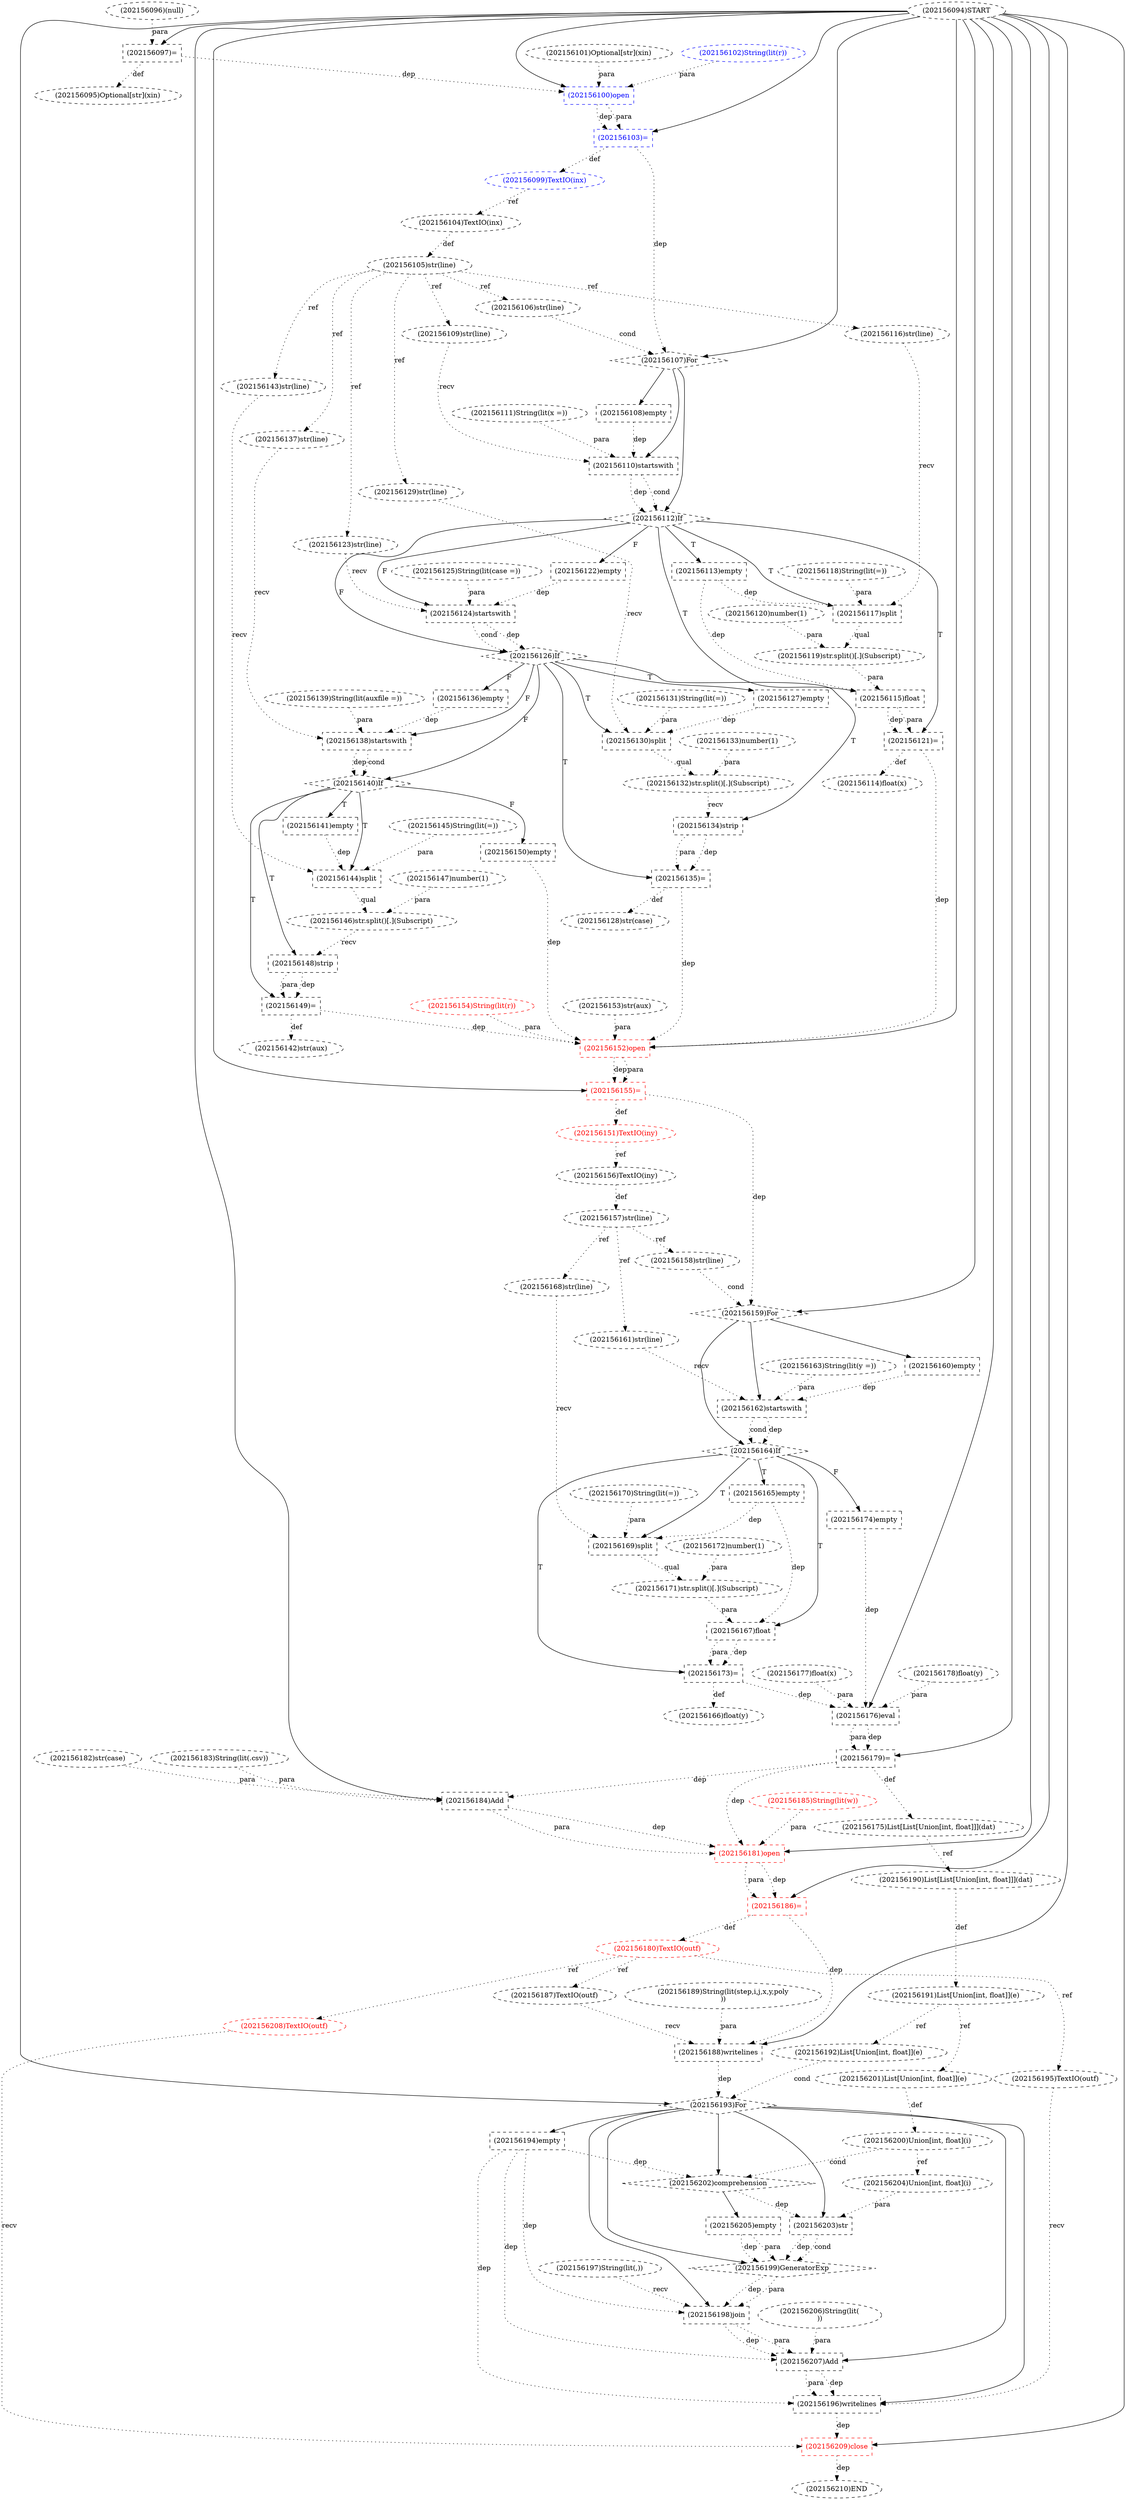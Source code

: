 digraph G {
1 [label="(202156150)empty" shape=box style=dashed]
2 [label="(202156166)float(y)" shape=ellipse style=dashed]
3 [label="(202156109)str(line)" shape=ellipse style=dashed]
4 [label="(202156125)String(lit(case =))" shape=ellipse style=dashed]
5 [label="(202156157)str(line)" shape=ellipse style=dashed]
6 [label="(202156155)=" shape=box style=dashed color=red fontcolor=red]
7 [label="(202156172)number(1)" shape=ellipse style=dashed]
8 [label="(202156194)empty" shape=box style=dashed]
9 [label="(202156158)str(line)" shape=ellipse style=dashed]
10 [label="(202156129)str(line)" shape=ellipse style=dashed]
11 [label="(202156103)=" shape=box style=dashed color=blue fontcolor=blue]
12 [label="(202156167)float" shape=box style=dashed]
13 [label="(202156126)If" shape=diamond style=dashed]
14 [label="(202156136)empty" shape=box style=dashed]
15 [label="(202156102)String(lit(r))" shape=ellipse style=dashed color=blue fontcolor=blue]
16 [label="(202156108)empty" shape=box style=dashed]
17 [label="(202156100)open" shape=box style=dashed color=blue fontcolor=blue]
18 [label="(202156123)str(line)" shape=ellipse style=dashed]
19 [label="(202156141)empty" shape=box style=dashed]
20 [label="(202156178)float(y)" shape=ellipse style=dashed]
21 [label="(202156174)empty" shape=box style=dashed]
22 [label="(202156095)Optional[str](xin)" shape=ellipse style=dashed]
23 [label="(202156203)str" shape=box style=dashed]
24 [label="(202156198)join" shape=box style=dashed]
25 [label="(202156171)str.split()[.](Subscript)" shape=ellipse style=dashed]
26 [label="(202156137)str(line)" shape=ellipse style=dashed]
27 [label="(202156111)String(lit(x =))" shape=ellipse style=dashed]
28 [label="(202156176)eval" shape=box style=dashed]
29 [label="(202156181)open" shape=box style=dashed color=red fontcolor=red]
30 [label="(202156186)=" shape=box style=dashed color=red fontcolor=red]
31 [label="(202156104)TextIO(inx)" shape=ellipse style=dashed]
32 [label="(202156121)=" shape=box style=dashed]
33 [label="(202156156)TextIO(iny)" shape=ellipse style=dashed]
34 [label="(202156110)startswith" shape=box style=dashed]
35 [label="(202156169)split" shape=box style=dashed]
36 [label="(202156182)str(case)" shape=ellipse style=dashed]
37 [label="(202156188)writelines" shape=box style=dashed]
38 [label="(202156173)=" shape=box style=dashed]
39 [label="(202156096)(null)" shape=ellipse style=dashed]
40 [label="(202156149)=" shape=box style=dashed]
41 [label="(202156190)List[List[Union[int, float]]](dat)" shape=ellipse style=dashed]
42 [label="(202156117)split" shape=box style=dashed]
43 [label="(202156183)String(lit(.csv))" shape=ellipse style=dashed]
44 [label="(202156208)TextIO(outf)" shape=ellipse style=dashed color=red fontcolor=red]
45 [label="(202156175)List[List[Union[int, float]]](dat)" shape=ellipse style=dashed]
46 [label="(202156133)number(1)" shape=ellipse style=dashed]
47 [label="(202156097)=" shape=box style=dashed]
48 [label="(202156146)str.split()[.](Subscript)" shape=ellipse style=dashed]
49 [label="(202156207)Add" shape=box style=dashed]
50 [label="(202156204)Union[int, float](i)" shape=ellipse style=dashed]
51 [label="(202156112)If" shape=diamond style=dashed]
52 [label="(202156105)str(line)" shape=ellipse style=dashed]
53 [label="(202156177)float(x)" shape=ellipse style=dashed]
54 [label="(202156151)TextIO(iny)" shape=ellipse style=dashed color=red fontcolor=red]
55 [label="(202156116)str(line)" shape=ellipse style=dashed]
56 [label="(202156162)startswith" shape=box style=dashed]
57 [label="(202156142)str(aux)" shape=ellipse style=dashed]
58 [label="(202156187)TextIO(outf)" shape=ellipse style=dashed]
59 [label="(202156209)close" shape=box style=dashed color=red fontcolor=red]
60 [label="(202156131)String(lit(=))" shape=ellipse style=dashed]
61 [label="(202156124)startswith" shape=box style=dashed]
62 [label="(202156154)String(lit(r))" shape=ellipse style=dashed color=red fontcolor=red]
63 [label="(202156168)str(line)" shape=ellipse style=dashed]
64 [label="(202156179)=" shape=box style=dashed]
65 [label="(202156191)List[Union[int, float]](e)" shape=ellipse style=dashed]
66 [label="(202156128)str(case)" shape=ellipse style=dashed]
67 [label="(202156163)String(lit(y =))" shape=ellipse style=dashed]
68 [label="(202156132)str.split()[.](Subscript)" shape=ellipse style=dashed]
69 [label="(202156206)String(lit(
))" shape=ellipse style=dashed]
70 [label="(202156140)If" shape=diamond style=dashed]
71 [label="(202156115)float" shape=box style=dashed]
72 [label="(202156099)TextIO(inx)" shape=ellipse style=dashed color=blue fontcolor=blue]
73 [label="(202156114)float(x)" shape=ellipse style=dashed]
74 [label="(202156127)empty" shape=box style=dashed]
75 [label="(202156164)If" shape=diamond style=dashed]
76 [label="(202156193)For" shape=diamond style=dashed]
77 [label="(202156196)writelines" shape=box style=dashed]
78 [label="(202156200)Union[int, float](i)" shape=ellipse style=dashed]
79 [label="(202156170)String(lit(=))" shape=ellipse style=dashed]
80 [label="(202156094)START" style=dashed]
81 [label="(202156160)empty" shape=box style=dashed]
82 [label="(202156101)Optional[str](xin)" shape=ellipse style=dashed]
83 [label="(202156152)open" shape=box style=dashed color=red fontcolor=red]
84 [label="(202156122)empty" shape=box style=dashed]
85 [label="(202156134)strip" shape=box style=dashed]
86 [label="(202156180)TextIO(outf)" shape=ellipse style=dashed color=red fontcolor=red]
87 [label="(202156161)str(line)" shape=ellipse style=dashed]
88 [label="(202156119)str.split()[.](Subscript)" shape=ellipse style=dashed]
89 [label="(202156113)empty" shape=box style=dashed]
90 [label="(202156143)str(line)" shape=ellipse style=dashed]
91 [label="(202156138)startswith" shape=box style=dashed]
92 [label="(202156118)String(lit(=))" shape=ellipse style=dashed]
93 [label="(202156120)number(1)" shape=ellipse style=dashed]
94 [label="(202156165)empty" shape=box style=dashed]
95 [label="(202156197)String(lit(,))" shape=ellipse style=dashed]
96 [label="(202156192)List[Union[int, float]](e)" shape=ellipse style=dashed]
97 [label="(202156130)split" shape=box style=dashed]
98 [label="(202156147)number(1)" shape=ellipse style=dashed]
99 [label="(202156199)GeneratorExp" shape=diamond style=dashed]
100 [label="(202156139)String(lit(auxfile =))" shape=ellipse style=dashed]
101 [label="(202156195)TextIO(outf)" shape=ellipse style=dashed]
102 [label="(202156153)str(aux)" shape=ellipse style=dashed]
103 [label="(202156189)String(lit(step,i,j,x,y,poly
))" shape=ellipse style=dashed]
104 [label="(202156135)=" shape=box style=dashed]
105 [label="(202156144)split" shape=box style=dashed]
106 [label="(202156148)strip" shape=box style=dashed]
107 [label="(202156145)String(lit(=))" shape=ellipse style=dashed]
108 [label="(202156205)empty" shape=box style=dashed]
109 [label="(202156210)END" style=dashed]
110 [label="(202156202)comprehension" shape=diamond style=dashed]
111 [label="(202156106)str(line)" shape=ellipse style=dashed]
112 [label="(202156107)For" shape=diamond style=dashed]
113 [label="(202156159)For" shape=diamond style=dashed]
114 [label="(202156201)List[Union[int, float]](e)" shape=ellipse style=dashed]
115 [label="(202156185)String(lit(w))" shape=ellipse style=dashed color=red fontcolor=red]
116 [label="(202156184)Add" shape=box style=dashed]
70 -> 1 [label="F"];
38 -> 2 [label="def" style=dotted];
52 -> 3 [label="ref" style=dotted];
33 -> 5 [label="def" style=dotted];
80 -> 6 [label="" style=solid];
83 -> 6 [label="dep" style=dotted];
83 -> 6 [label="para" style=dotted];
76 -> 8 [label="" style=solid];
5 -> 9 [label="ref" style=dotted];
52 -> 10 [label="ref" style=dotted];
80 -> 11 [label="" style=solid];
17 -> 11 [label="dep" style=dotted];
17 -> 11 [label="para" style=dotted];
75 -> 12 [label="T"];
25 -> 12 [label="para" style=dotted];
94 -> 12 [label="dep" style=dotted];
51 -> 13 [label="F"];
61 -> 13 [label="dep" style=dotted];
61 -> 13 [label="cond" style=dotted];
13 -> 14 [label="F"];
112 -> 16 [label="" style=solid];
80 -> 17 [label="" style=solid];
82 -> 17 [label="para" style=dotted];
15 -> 17 [label="para" style=dotted];
47 -> 17 [label="dep" style=dotted];
52 -> 18 [label="ref" style=dotted];
70 -> 19 [label="T"];
75 -> 21 [label="F"];
47 -> 22 [label="def" style=dotted];
76 -> 23 [label="" style=solid];
50 -> 23 [label="para" style=dotted];
110 -> 23 [label="dep" style=dotted];
76 -> 24 [label="" style=solid];
95 -> 24 [label="recv" style=dotted];
99 -> 24 [label="dep" style=dotted];
99 -> 24 [label="para" style=dotted];
8 -> 24 [label="dep" style=dotted];
35 -> 25 [label="qual" style=dotted];
7 -> 25 [label="para" style=dotted];
52 -> 26 [label="ref" style=dotted];
80 -> 28 [label="" style=solid];
53 -> 28 [label="para" style=dotted];
20 -> 28 [label="para" style=dotted];
38 -> 28 [label="dep" style=dotted];
21 -> 28 [label="dep" style=dotted];
80 -> 29 [label="" style=solid];
116 -> 29 [label="dep" style=dotted];
116 -> 29 [label="para" style=dotted];
115 -> 29 [label="para" style=dotted];
64 -> 29 [label="dep" style=dotted];
80 -> 30 [label="" style=solid];
29 -> 30 [label="dep" style=dotted];
29 -> 30 [label="para" style=dotted];
72 -> 31 [label="ref" style=dotted];
51 -> 32 [label="T"];
71 -> 32 [label="dep" style=dotted];
71 -> 32 [label="para" style=dotted];
54 -> 33 [label="ref" style=dotted];
112 -> 34 [label="" style=solid];
3 -> 34 [label="recv" style=dotted];
27 -> 34 [label="para" style=dotted];
16 -> 34 [label="dep" style=dotted];
75 -> 35 [label="T"];
63 -> 35 [label="recv" style=dotted];
79 -> 35 [label="para" style=dotted];
94 -> 35 [label="dep" style=dotted];
80 -> 37 [label="" style=solid];
58 -> 37 [label="recv" style=dotted];
103 -> 37 [label="para" style=dotted];
30 -> 37 [label="dep" style=dotted];
75 -> 38 [label="T"];
12 -> 38 [label="dep" style=dotted];
12 -> 38 [label="para" style=dotted];
70 -> 40 [label="T"];
106 -> 40 [label="dep" style=dotted];
106 -> 40 [label="para" style=dotted];
45 -> 41 [label="ref" style=dotted];
51 -> 42 [label="T"];
55 -> 42 [label="recv" style=dotted];
92 -> 42 [label="para" style=dotted];
89 -> 42 [label="dep" style=dotted];
86 -> 44 [label="ref" style=dotted];
64 -> 45 [label="def" style=dotted];
80 -> 47 [label="" style=solid];
39 -> 47 [label="para" style=dotted];
105 -> 48 [label="qual" style=dotted];
98 -> 48 [label="para" style=dotted];
76 -> 49 [label="" style=solid];
24 -> 49 [label="dep" style=dotted];
24 -> 49 [label="para" style=dotted];
69 -> 49 [label="para" style=dotted];
8 -> 49 [label="dep" style=dotted];
78 -> 50 [label="ref" style=dotted];
112 -> 51 [label="" style=solid];
34 -> 51 [label="dep" style=dotted];
34 -> 51 [label="cond" style=dotted];
31 -> 52 [label="def" style=dotted];
6 -> 54 [label="def" style=dotted];
52 -> 55 [label="ref" style=dotted];
113 -> 56 [label="" style=solid];
87 -> 56 [label="recv" style=dotted];
67 -> 56 [label="para" style=dotted];
81 -> 56 [label="dep" style=dotted];
40 -> 57 [label="def" style=dotted];
86 -> 58 [label="ref" style=dotted];
80 -> 59 [label="" style=solid];
44 -> 59 [label="recv" style=dotted];
77 -> 59 [label="dep" style=dotted];
51 -> 61 [label="F"];
18 -> 61 [label="recv" style=dotted];
4 -> 61 [label="para" style=dotted];
84 -> 61 [label="dep" style=dotted];
5 -> 63 [label="ref" style=dotted];
80 -> 64 [label="" style=solid];
28 -> 64 [label="dep" style=dotted];
28 -> 64 [label="para" style=dotted];
41 -> 65 [label="def" style=dotted];
104 -> 66 [label="def" style=dotted];
97 -> 68 [label="qual" style=dotted];
46 -> 68 [label="para" style=dotted];
13 -> 70 [label="F"];
91 -> 70 [label="dep" style=dotted];
91 -> 70 [label="cond" style=dotted];
51 -> 71 [label="T"];
88 -> 71 [label="para" style=dotted];
89 -> 71 [label="dep" style=dotted];
11 -> 72 [label="def" style=dotted];
32 -> 73 [label="def" style=dotted];
13 -> 74 [label="T"];
113 -> 75 [label="" style=solid];
56 -> 75 [label="dep" style=dotted];
56 -> 75 [label="cond" style=dotted];
80 -> 76 [label="" style=solid];
96 -> 76 [label="cond" style=dotted];
37 -> 76 [label="dep" style=dotted];
76 -> 77 [label="" style=solid];
101 -> 77 [label="recv" style=dotted];
49 -> 77 [label="dep" style=dotted];
49 -> 77 [label="para" style=dotted];
8 -> 77 [label="dep" style=dotted];
114 -> 78 [label="def" style=dotted];
113 -> 81 [label="" style=solid];
80 -> 83 [label="" style=solid];
102 -> 83 [label="para" style=dotted];
62 -> 83 [label="para" style=dotted];
1 -> 83 [label="dep" style=dotted];
32 -> 83 [label="dep" style=dotted];
40 -> 83 [label="dep" style=dotted];
104 -> 83 [label="dep" style=dotted];
51 -> 84 [label="F"];
13 -> 85 [label="T"];
68 -> 85 [label="recv" style=dotted];
30 -> 86 [label="def" style=dotted];
5 -> 87 [label="ref" style=dotted];
42 -> 88 [label="qual" style=dotted];
93 -> 88 [label="para" style=dotted];
51 -> 89 [label="T"];
52 -> 90 [label="ref" style=dotted];
13 -> 91 [label="F"];
26 -> 91 [label="recv" style=dotted];
100 -> 91 [label="para" style=dotted];
14 -> 91 [label="dep" style=dotted];
75 -> 94 [label="T"];
65 -> 96 [label="ref" style=dotted];
13 -> 97 [label="T"];
10 -> 97 [label="recv" style=dotted];
60 -> 97 [label="para" style=dotted];
74 -> 97 [label="dep" style=dotted];
76 -> 99 [label="" style=solid];
23 -> 99 [label="dep" style=dotted];
23 -> 99 [label="cond" style=dotted];
108 -> 99 [label="dep" style=dotted];
108 -> 99 [label="para" style=dotted];
86 -> 101 [label="ref" style=dotted];
13 -> 104 [label="T"];
85 -> 104 [label="dep" style=dotted];
85 -> 104 [label="para" style=dotted];
70 -> 105 [label="T"];
90 -> 105 [label="recv" style=dotted];
107 -> 105 [label="para" style=dotted];
19 -> 105 [label="dep" style=dotted];
70 -> 106 [label="T"];
48 -> 106 [label="recv" style=dotted];
110 -> 108 [label="" style=solid];
59 -> 109 [label="dep" style=dotted];
76 -> 110 [label="" style=solid];
78 -> 110 [label="cond" style=dotted];
8 -> 110 [label="dep" style=dotted];
52 -> 111 [label="ref" style=dotted];
80 -> 112 [label="" style=solid];
111 -> 112 [label="cond" style=dotted];
11 -> 112 [label="dep" style=dotted];
80 -> 113 [label="" style=solid];
9 -> 113 [label="cond" style=dotted];
6 -> 113 [label="dep" style=dotted];
65 -> 114 [label="ref" style=dotted];
80 -> 116 [label="" style=solid];
36 -> 116 [label="para" style=dotted];
43 -> 116 [label="para" style=dotted];
64 -> 116 [label="dep" style=dotted];
}